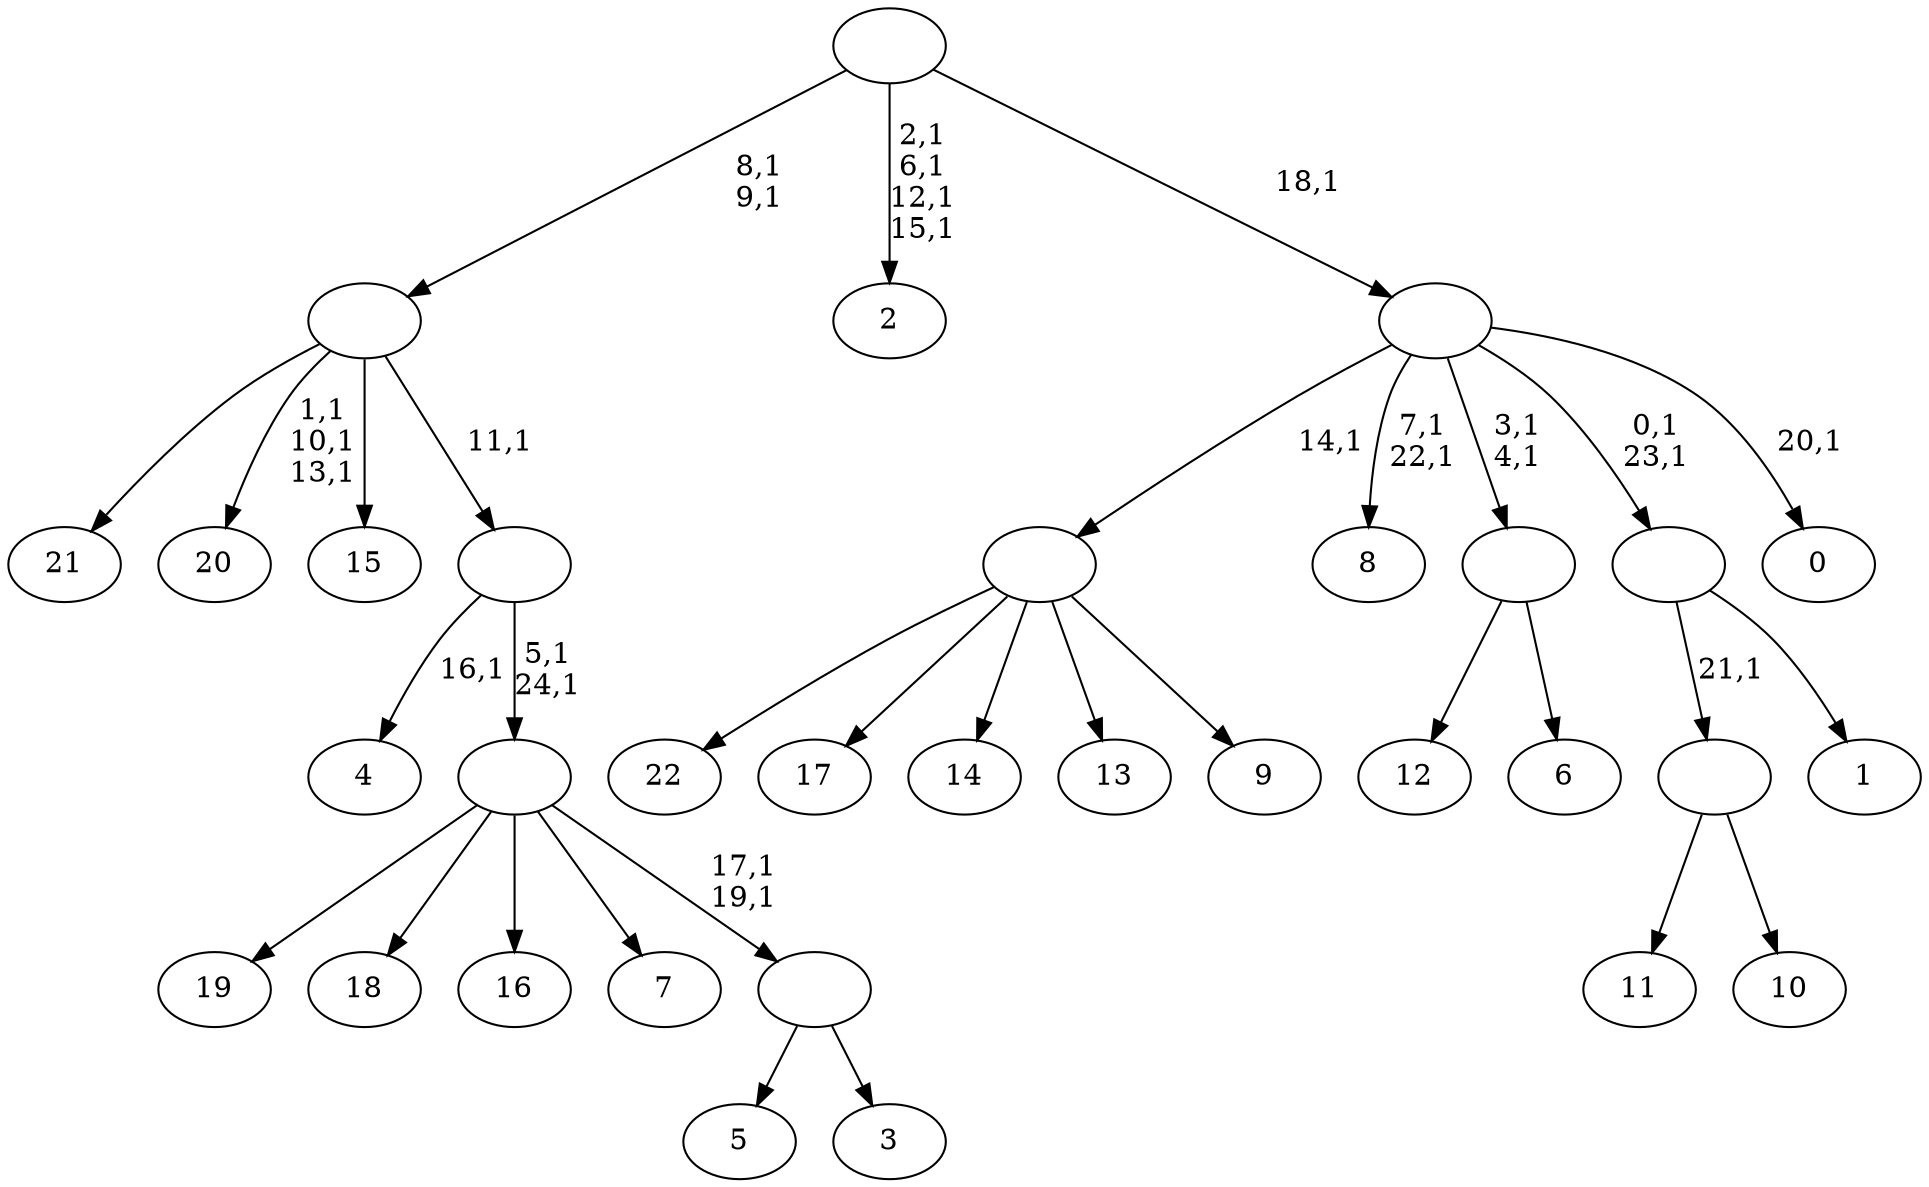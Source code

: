digraph T {
	48 [label="22"]
	47 [label="21"]
	46 [label="20"]
	42 [label="19"]
	41 [label="18"]
	40 [label="17"]
	39 [label="16"]
	38 [label="15"]
	37 [label="14"]
	36 [label="13"]
	35 [label="12"]
	34 [label="11"]
	33 [label="10"]
	32 [label=""]
	31 [label="9"]
	30 [label=""]
	29 [label="8"]
	26 [label="7"]
	25 [label="6"]
	24 [label=""]
	22 [label="5"]
	21 [label="4"]
	19 [label="3"]
	18 [label=""]
	16 [label=""]
	14 [label=""]
	13 [label=""]
	11 [label="2"]
	6 [label="1"]
	5 [label=""]
	3 [label="0"]
	1 [label=""]
	0 [label=""]
	32 -> 34 [label=""]
	32 -> 33 [label=""]
	30 -> 48 [label=""]
	30 -> 40 [label=""]
	30 -> 37 [label=""]
	30 -> 36 [label=""]
	30 -> 31 [label=""]
	24 -> 35 [label=""]
	24 -> 25 [label=""]
	18 -> 22 [label=""]
	18 -> 19 [label=""]
	16 -> 18 [label="17,1\n19,1"]
	16 -> 42 [label=""]
	16 -> 41 [label=""]
	16 -> 39 [label=""]
	16 -> 26 [label=""]
	14 -> 16 [label="5,1\n24,1"]
	14 -> 21 [label="16,1"]
	13 -> 46 [label="1,1\n10,1\n13,1"]
	13 -> 47 [label=""]
	13 -> 38 [label=""]
	13 -> 14 [label="11,1"]
	5 -> 32 [label="21,1"]
	5 -> 6 [label=""]
	1 -> 3 [label="20,1"]
	1 -> 5 [label="0,1\n23,1"]
	1 -> 24 [label="3,1\n4,1"]
	1 -> 29 [label="7,1\n22,1"]
	1 -> 30 [label="14,1"]
	0 -> 11 [label="2,1\n6,1\n12,1\n15,1"]
	0 -> 13 [label="8,1\n9,1"]
	0 -> 1 [label="18,1"]
}
